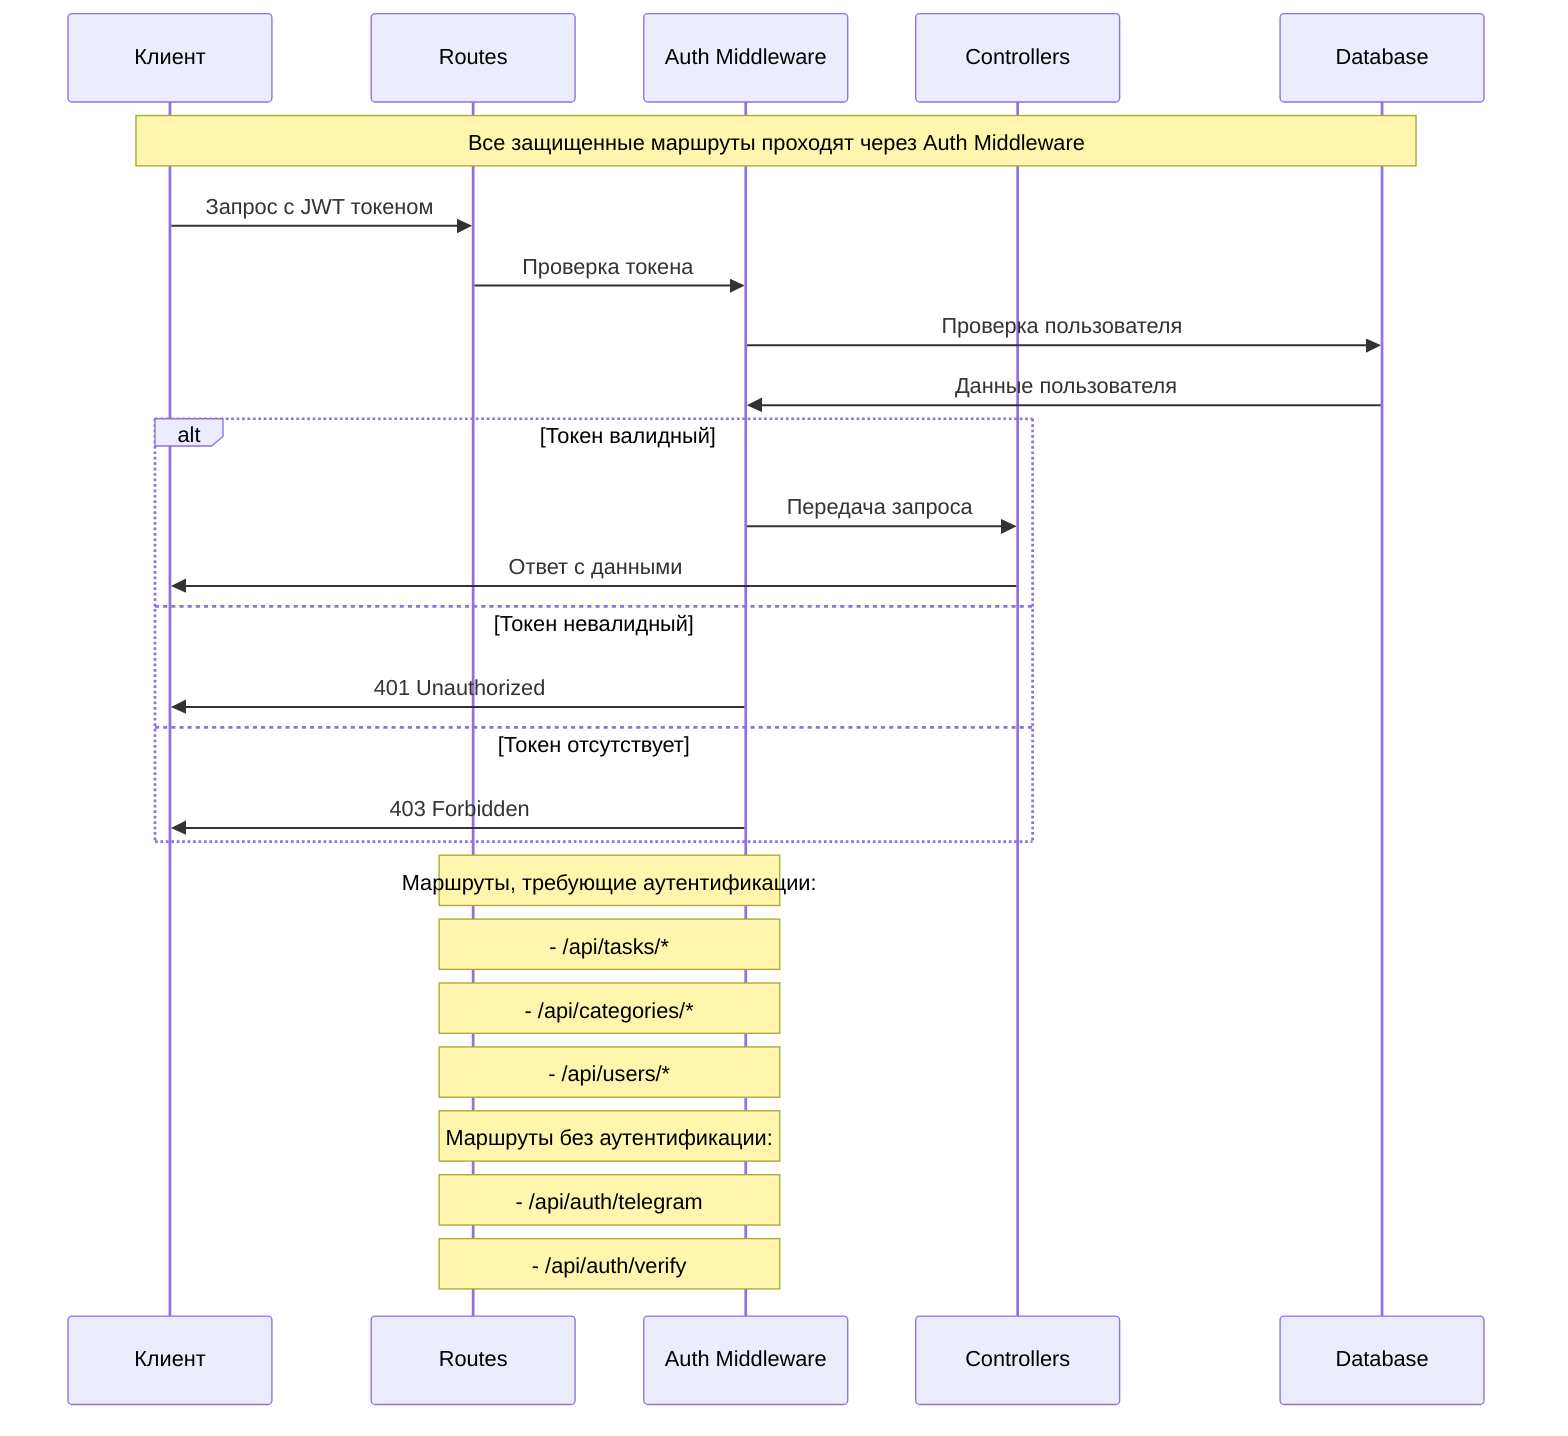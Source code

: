 sequenceDiagram
    participant C as Клиент
    participant R as Routes
    participant AM as Auth Middleware
    participant CT as Controllers
    participant DB as Database

    Note over C,DB: Все защищенные маршруты проходят через Auth Middleware

    %% Успешный сценарий
    C->>R: Запрос с JWT токеном
    R->>AM: Проверка токена
    AM->>DB: Проверка пользователя
    DB->>AM: Данные пользователя
    
    alt Токен валидный
        AM->>CT: Передача запроса
        CT->>C: Ответ с данными
    else Токен невалидный
        AM->>C: 401 Unauthorized
    else Токен отсутствует
        AM->>C: 403 Forbidden
    end

    Note over R,AM: Маршруты, требующие аутентификации:
    Note over R,AM: - /api/tasks/*
    Note over R,AM: - /api/categories/*
    Note over R,AM: - /api/users/*
    
    Note over R,AM: Маршруты без аутентификации:
    Note over R,AM: - /api/auth/telegram
    Note over R,AM: - /api/auth/verify